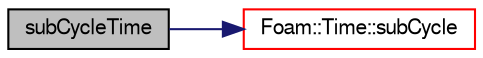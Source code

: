 digraph "subCycleTime"
{
  bgcolor="transparent";
  edge [fontname="FreeSans",fontsize="10",labelfontname="FreeSans",labelfontsize="10"];
  node [fontname="FreeSans",fontsize="10",shape=record];
  rankdir="LR";
  Node0 [label="subCycleTime",height=0.2,width=0.4,color="black", fillcolor="grey75", style="filled", fontcolor="black"];
  Node0 -> Node1 [color="midnightblue",fontsize="10",style="solid",fontname="FreeSans"];
  Node1 [label="Foam::Time::subCycle",height=0.2,width=0.4,color="red",URL="$a26350.html#adb9bf2f1908500d320fc80b25d8e9b76",tooltip="Set time to sub-cycle for the given number of steps. "];
}
